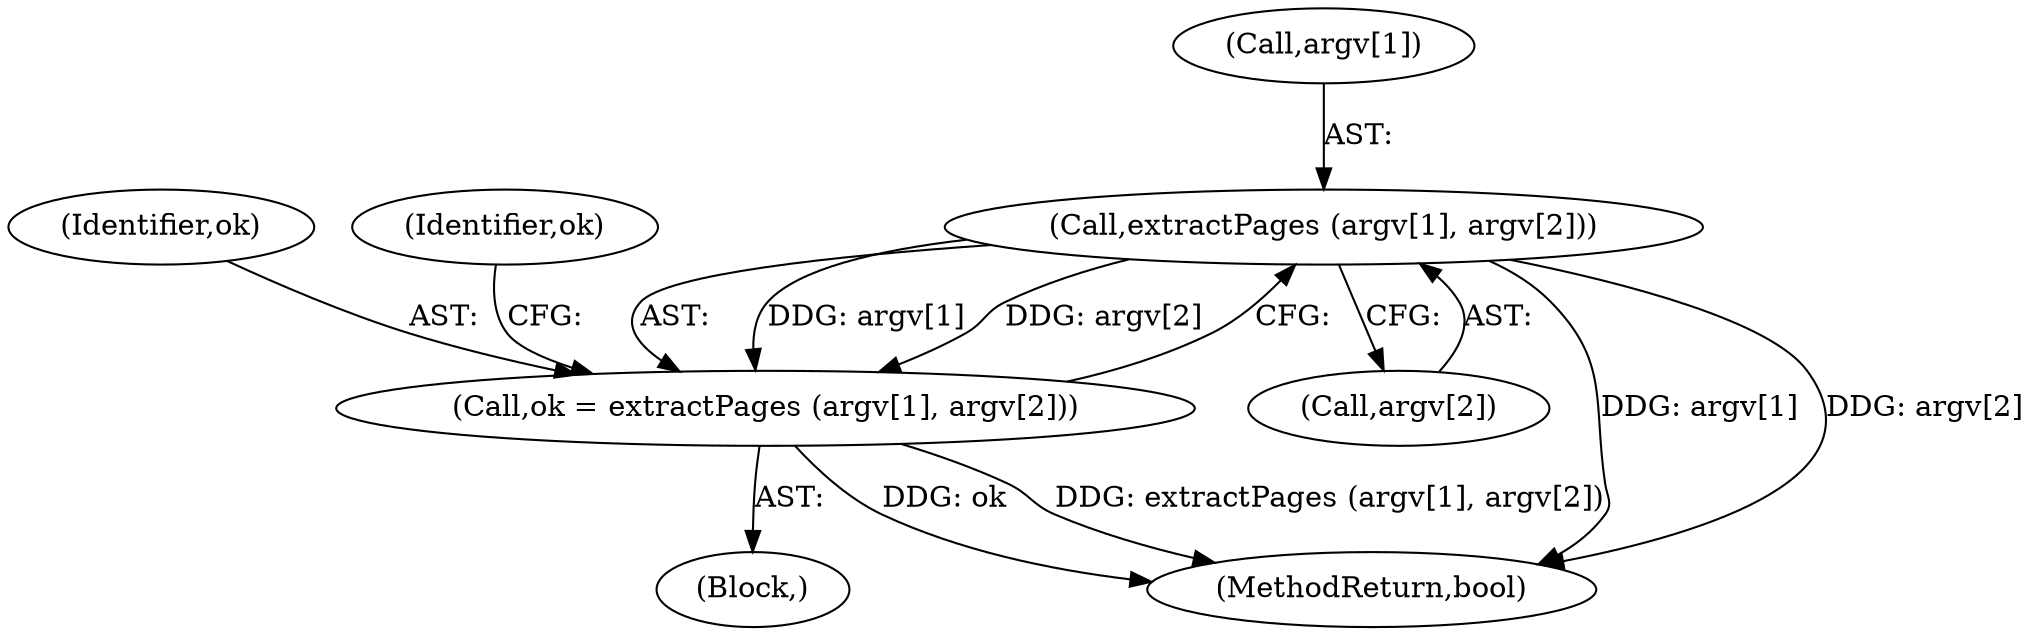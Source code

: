 digraph "0_poppler_61f79b8447c3ac8ab5a26e79e0c28053ffdccf75@array" {
"1000297" [label="(Call,extractPages (argv[1], argv[2]))"];
"1000295" [label="(Call,ok = extractPages (argv[1], argv[2]))"];
"1000296" [label="(Identifier,ok)"];
"1000305" [label="(Identifier,ok)"];
"1000301" [label="(Call,argv[2])"];
"1000111" [label="(Block,)"];
"1000297" [label="(Call,extractPages (argv[1], argv[2]))"];
"1000298" [label="(Call,argv[1])"];
"1000295" [label="(Call,ok = extractPages (argv[1], argv[2]))"];
"1000315" [label="(MethodReturn,bool)"];
"1000297" -> "1000295"  [label="AST: "];
"1000297" -> "1000301"  [label="CFG: "];
"1000298" -> "1000297"  [label="AST: "];
"1000301" -> "1000297"  [label="AST: "];
"1000295" -> "1000297"  [label="CFG: "];
"1000297" -> "1000315"  [label="DDG: argv[1]"];
"1000297" -> "1000315"  [label="DDG: argv[2]"];
"1000297" -> "1000295"  [label="DDG: argv[1]"];
"1000297" -> "1000295"  [label="DDG: argv[2]"];
"1000295" -> "1000111"  [label="AST: "];
"1000296" -> "1000295"  [label="AST: "];
"1000305" -> "1000295"  [label="CFG: "];
"1000295" -> "1000315"  [label="DDG: ok"];
"1000295" -> "1000315"  [label="DDG: extractPages (argv[1], argv[2])"];
}

